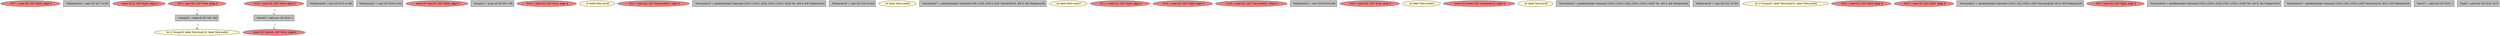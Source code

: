 
digraph G {


node1498 [fillcolor=lightcoral,label="  %17 = load i32, i32* %j20, align 4",shape=ellipse,style=filled ]
node1499 [fillcolor=grey,label="  %idxprom34 = sext i32 %17 to i64",shape=rectangle,style=filled ]
node1497 [fillcolor=lightcoral,label="  store i32 0, i32* %j20, align 4",shape=ellipse,style=filled ]
node1475 [fillcolor=grey,label="  %cmp18 = icmp slt i32 %8, 100",shape=rectangle,style=filled ]
node1476 [fillcolor=lightcoral,label="  store i32 %inc40, i32* %i16, align 4",shape=ellipse,style=filled ]
node1481 [fillcolor=lightcoral,label="  %8 = load i32, i32* %i16, align 4",shape=ellipse,style=filled ]
node1489 [fillcolor=grey,label="  %idxprom28 = sext i32 %13 to i64",shape=rectangle,style=filled ]
node1469 [fillcolor=grey,label="  %idxprom24 = sext i32 %10 to i64",shape=rectangle,style=filled ]
node1461 [fillcolor=lightcoral,label="  store i32 %inc37, i32* %j20, align 4",shape=ellipse,style=filled ]
node1470 [fillcolor=grey,label="  %cmp22 = icmp slt i32 %9, 100",shape=rectangle,style=filled ]
node1472 [fillcolor=lightcoral,label="  %10 = load i32, i32* %i16, align 4",shape=ellipse,style=filled ]
node1467 [fillcolor=lemonchiffon,label="  br label %for.inc36",shape=ellipse,style=filled ]
node1471 [fillcolor=lightcoral,label="  %12 = load i32, i32* %arrayidx27, align 4",shape=ellipse,style=filled ]
node1496 [fillcolor=grey,label="  %arrayidx33 = getelementptr inbounds [100 x [100 x i32]], [100 x [100 x i32]]* %c, i64 0, i64 %idxprom32",shape=rectangle,style=filled ]
node1491 [fillcolor=grey,label="  %idxprom30 = sext i32 %14 to i64",shape=rectangle,style=filled ]
node1460 [fillcolor=lemonchiffon,label="  br label %for.cond21",shape=ellipse,style=filled ]
node1493 [fillcolor=lightcoral,label="  %19 = load i32, i32* %i16, align 4",shape=ellipse,style=filled ]
node1466 [fillcolor=grey,label="  %arrayidx27 = getelementptr inbounds [100 x i32], [100 x i32]* %arrayidx25, i64 0, i64 %idxprom26",shape=rectangle,style=filled ]
node1463 [fillcolor=lemonchiffon,label="  br label %for.cond17",shape=ellipse,style=filled ]
node1464 [fillcolor=lightcoral,label="  %11 = load i32, i32* %j20, align 4",shape=ellipse,style=filled ]
node1477 [fillcolor=lightcoral,label="  %14 = load i32, i32* %j20, align 4",shape=ellipse,style=filled ]
node1480 [fillcolor=lightcoral,label="  %15 = load i32, i32* %arrayidx31, align 4",shape=ellipse,style=filled ]
node1487 [fillcolor=grey,label="  %idxprom32 = sext i32 %16 to i64",shape=rectangle,style=filled ]
node1492 [fillcolor=lightcoral,label="  %16 = load i32, i32* %i16, align 4",shape=ellipse,style=filled ]
node1478 [fillcolor=lemonchiffon,label="  br label %for.cond21",shape=ellipse,style=filled ]
node1495 [fillcolor=lightcoral,label="  store i32 %add, i32* %arrayidx35, align 4",shape=ellipse,style=filled ]
node1479 [fillcolor=grey,label="  %inc40 = add nsw i32 %19, 1",shape=rectangle,style=filled ]
node1488 [fillcolor=lemonchiffon,label="  br label %for.inc39",shape=ellipse,style=filled ]
node1482 [fillcolor=grey,label="  %arrayidx25 = getelementptr inbounds [100 x [100 x i32]], [100 x [100 x i32]]* %a, i64 0, i64 %idxprom24",shape=rectangle,style=filled ]
node1483 [fillcolor=grey,label="  %idxprom26 = sext i32 %11 to i64",shape=rectangle,style=filled ]
node1468 [fillcolor=lemonchiffon,label="  br i1 %cmp22, label %for.body23, label %for.end38",shape=ellipse,style=filled ]
node1484 [fillcolor=lightcoral,label="  %13 = load i32, i32* %i16, align 4",shape=ellipse,style=filled ]
node1462 [fillcolor=lightcoral,label="  %18 = load i32, i32* %j20, align 4",shape=ellipse,style=filled ]
node1486 [fillcolor=grey,label="  %arrayidx31 = getelementptr inbounds [100 x i32], [100 x i32]* %arrayidx29, i64 0, i64 %idxprom30",shape=rectangle,style=filled ]
node1465 [fillcolor=lightcoral,label="  %9 = load i32, i32* %j20, align 4",shape=ellipse,style=filled ]
node1485 [fillcolor=lemonchiffon,label="  br i1 %cmp18, label %for.body19, label %for.end41",shape=ellipse,style=filled ]
node1490 [fillcolor=grey,label="  %arrayidx29 = getelementptr inbounds [100 x [100 x i32]], [100 x [100 x i32]]* %b, i64 0, i64 %idxprom28",shape=rectangle,style=filled ]
node1474 [fillcolor=grey,label="  %arrayidx35 = getelementptr inbounds [100 x i32], [100 x i32]* %arrayidx33, i64 0, i64 %idxprom34",shape=rectangle,style=filled ]
node1473 [fillcolor=grey,label="  %inc37 = add nsw i32 %18, 1",shape=rectangle,style=filled ]
node1494 [fillcolor=grey,label="  %add = add nsw i32 %12, %15",shape=rectangle,style=filled ]

node1479->node1476 [style=dotted,color=forestgreen,label="T",fontcolor=forestgreen ]
node1481->node1475 [style=dotted,color=forestgreen,label="T",fontcolor=forestgreen ]
node1493->node1479 [style=dotted,color=forestgreen,label="T",fontcolor=forestgreen ]
node1475->node1485 [style=dotted,color=forestgreen,label="T",fontcolor=forestgreen ]


}
